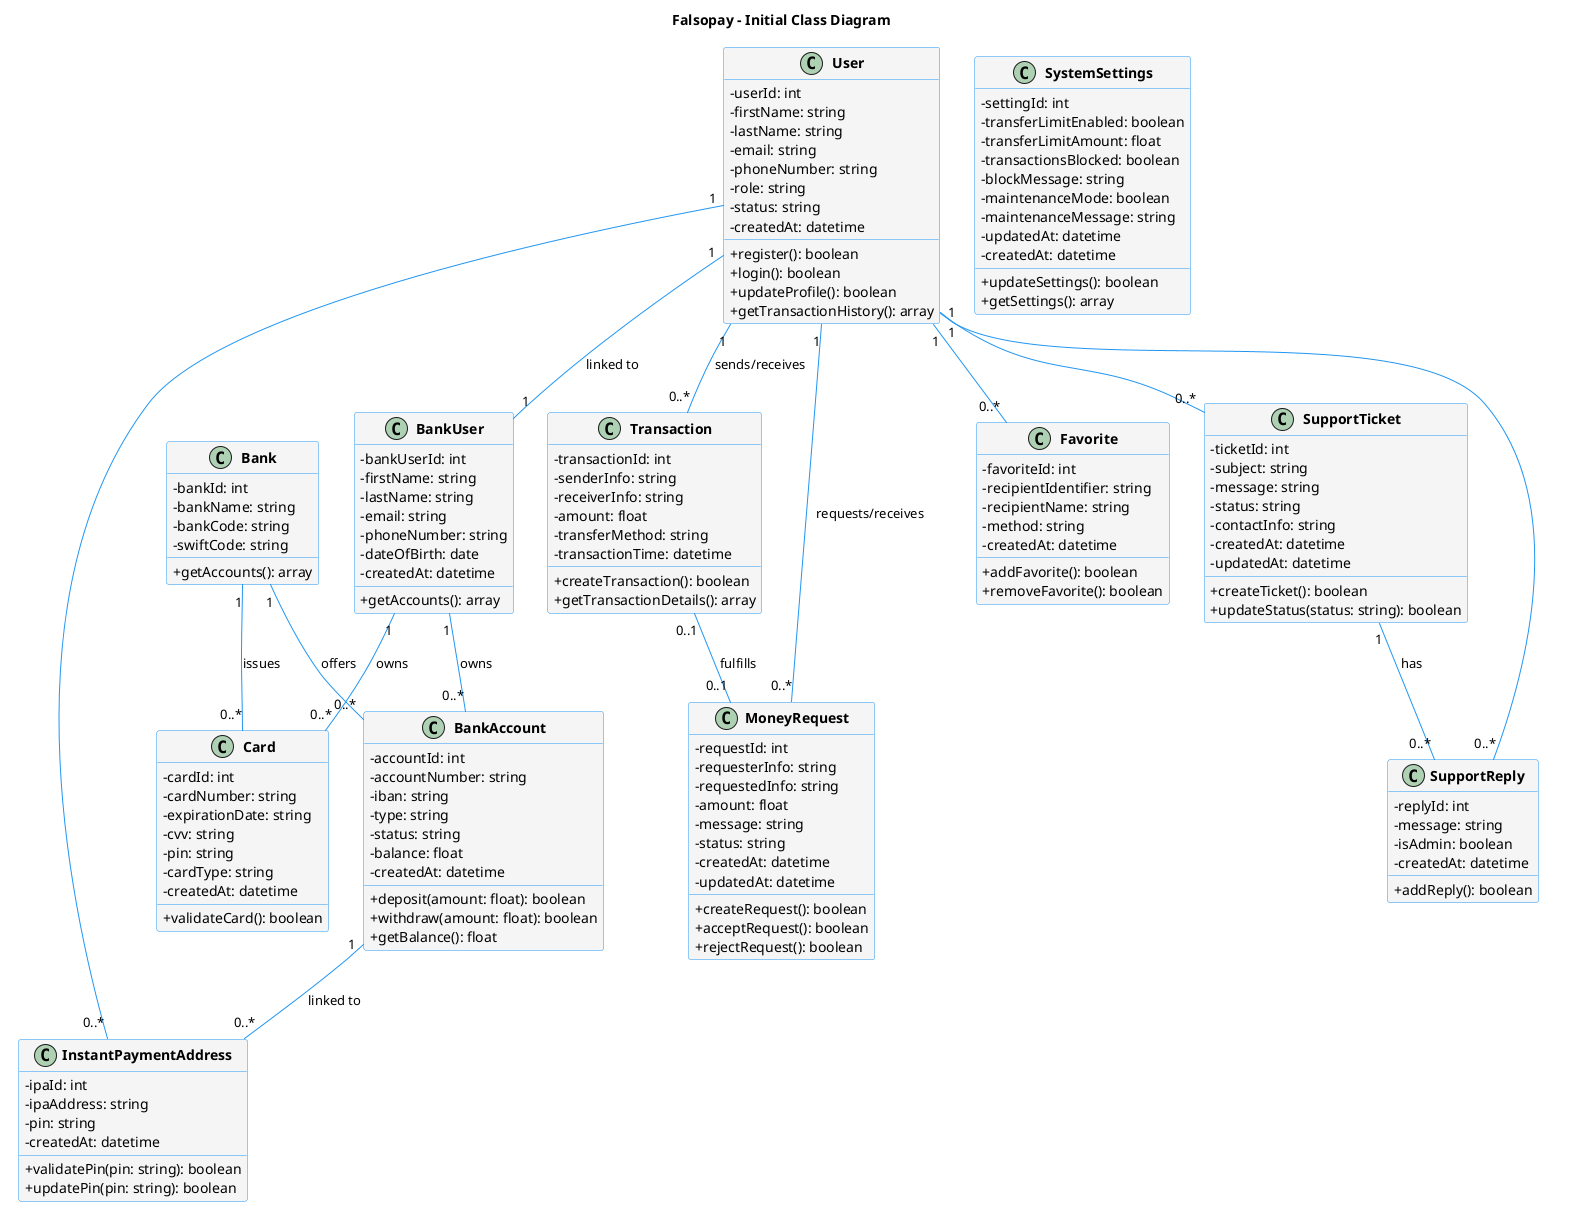 @startuml Falsopay_Initial_Class_Diagram

' Basic styling
skinparam classAttributeIconSize 0
skinparam classFontStyle bold
skinparam classBackgroundColor #f5f5f5
skinparam classBorderColor #2196F3
skinparam arrowColor #2196F3
skinparam stereotypeCBackgroundColor #a3e4d7

' Title
title Falsopay - Initial Class Diagram

' User Management
class User {
  -userId: int
  -firstName: string
  -lastName: string
  -email: string
  -phoneNumber: string
  -role: string
  -status: string
  -createdAt: datetime
  +register(): boolean
  +login(): boolean
  +updateProfile(): boolean
  +getTransactionHistory(): array
}

' Bank and Account
class Bank {
  -bankId: int
  -bankName: string
  -bankCode: string
  -swiftCode: string
  +getAccounts(): array
}

class BankUser {
  -bankUserId: int
  -firstName: string
  -lastName: string
  -email: string
  -phoneNumber: string
  -dateOfBirth: date
  -createdAt: datetime
  +getAccounts(): array
}

class BankAccount {
  -accountId: int
  -accountNumber: string
  -iban: string
  -type: string
  -status: string
  -balance: float
  -createdAt: datetime
  +deposit(amount: float): boolean
  +withdraw(amount: float): boolean
  +getBalance(): float
}

' Payment Methods
class InstantPaymentAddress {
  -ipaId: int
  -ipaAddress: string
  -pin: string
  -createdAt: datetime
  +validatePin(pin: string): boolean
  +updatePin(pin: string): boolean
}

class Card {
  -cardId: int
  -cardNumber: string
  -expirationDate: string
  -cvv: string
  -pin: string
  -cardType: string
  -createdAt: datetime
  +validateCard(): boolean
}

' Money Transfer
class Transaction {
  -transactionId: int
  -senderInfo: string
  -receiverInfo: string
  -amount: float
  -transferMethod: string
  -transactionTime: datetime
  +createTransaction(): boolean
  +getTransactionDetails(): array
}

class MoneyRequest {
  -requestId: int
  -requesterInfo: string
  -requestedInfo: string
  -amount: float
  -message: string
  -status: string
  -createdAt: datetime
  -updatedAt: datetime
  +createRequest(): boolean
  +acceptRequest(): boolean
  +rejectRequest(): boolean
}

' User Preferences
class Favorite {
  -favoriteId: int
  -recipientIdentifier: string
  -recipientName: string
  -method: string
  -createdAt: datetime
  +addFavorite(): boolean
  +removeFavorite(): boolean
}

' Support System
class SupportTicket {
  -ticketId: int
  -subject: string
  -message: string
  -status: string
  -contactInfo: string
  -createdAt: datetime
  -updatedAt: datetime
  +createTicket(): boolean
  +updateStatus(status: string): boolean
}

class SupportReply {
  -replyId: int
  -message: string
  -isAdmin: boolean
  -createdAt: datetime
  +addReply(): boolean
}

' System Configuration
class SystemSettings {
  -settingId: int
  -transferLimitEnabled: boolean
  -transferLimitAmount: float
  -transactionsBlocked: boolean
  -blockMessage: string
  -maintenanceMode: boolean
  -maintenanceMessage: string
  -updatedAt: datetime
  -createdAt: datetime
  +updateSettings(): boolean
  +getSettings(): array
}

' Basic Relationships
User "1" -- "0..*" InstantPaymentAddress
User "1" -- "0..*" Favorite
User "1" -- "0..*" SupportTicket
User "1" -- "0..*" SupportReply
User "1" -- "0..*" Transaction : sends/receives
User "1" -- "0..*" MoneyRequest : requests/receives
User "1" -- "1" BankUser : linked to

Bank "1" -- "0..*" BankAccount : offers
Bank "1" -- "0..*" Card : issues

BankUser "1" -- "0..*" BankAccount : owns
BankUser "1" -- "0..*" Card : owns

SupportTicket "1" -- "0..*" SupportReply : has

BankAccount "1" -- "0..*" InstantPaymentAddress : linked to

Transaction "0..1" -- "0..1" MoneyRequest : fulfills

@enduml 